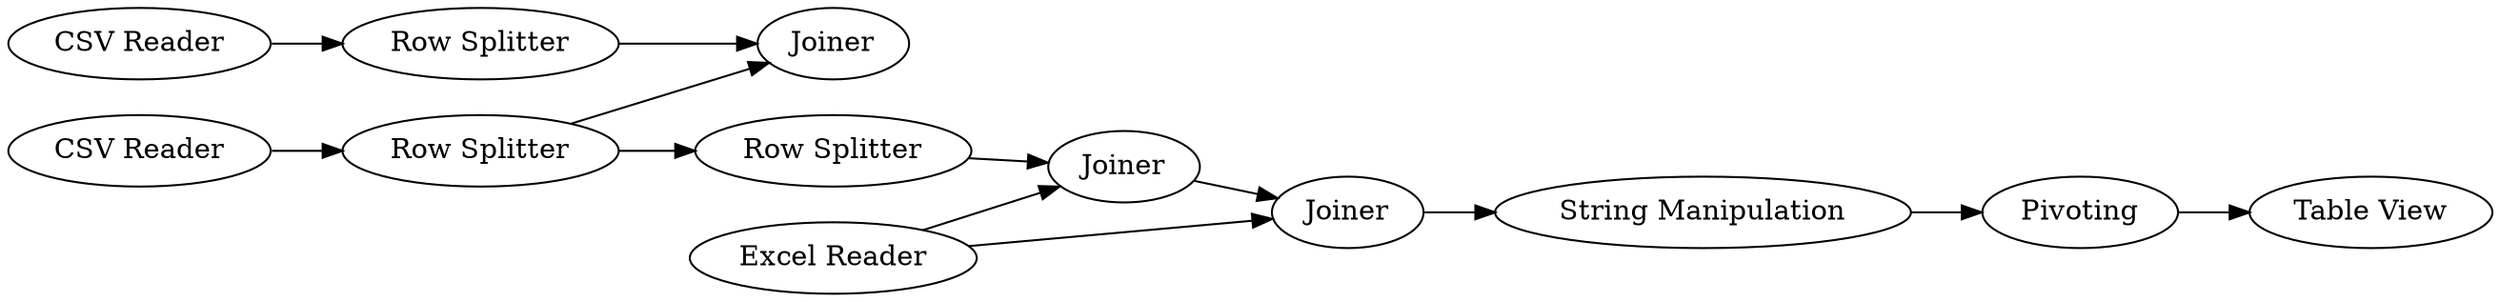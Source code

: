 digraph {
	32 -> 33
	31 -> 32
	26 -> 36
	25 -> 36
	27 -> 34
	4 -> 34
	34 -> 35
	35 -> 31
	4 -> 35
	24 -> 25
	26 -> 27
	23 -> 26
	24 [label="CSV Reader"]
	27 [label="Row Splitter"]
	35 [label=Joiner]
	34 [label=Joiner]
	31 [label="String Manipulation"]
	36 [label=Joiner]
	23 [label="CSV Reader"]
	4 [label="Excel Reader"]
	26 [label="Row Splitter"]
	25 [label="Row Splitter"]
	33 [label="Table View"]
	32 [label=Pivoting]
	rankdir=LR
}

